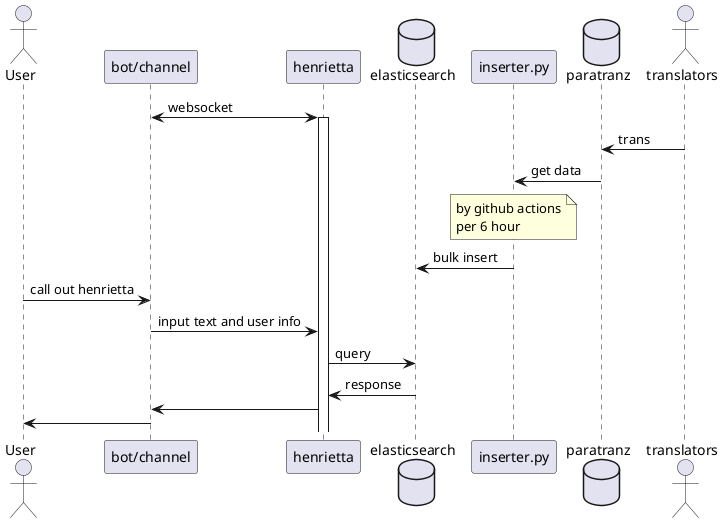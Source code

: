 @startuml

Actor User
participant "bot/channel"
participant henrietta
database elasticsearch
participant inserter.py
database paratranz
Actor translators

henrietta <-> "bot/channel" : websocket
activate henrietta

paratranz <- translators: trans
inserter.py <- paratranz : get data

note over inserter.py: by github actions\nper 6 hour


elasticsearch <- inserter.py : bulk insert

User -> "bot/channel" : call out henrietta
"bot/channel" -> henrietta : input text and user info
henrietta -> elasticsearch : query
henrietta <- elasticsearch : response
"bot/channel" <- henrietta
User <- "bot/channel"

@enduml
